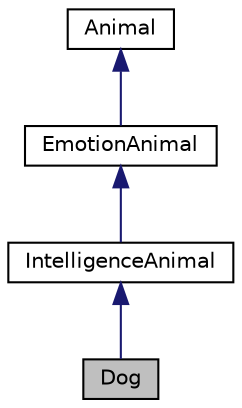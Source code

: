 digraph "Dog"
{
  edge [fontname="Helvetica",fontsize="10",labelfontname="Helvetica",labelfontsize="10"];
  node [fontname="Helvetica",fontsize="10",shape=record];
  Node4 [label="Dog",height=0.2,width=0.4,color="black", fillcolor="grey75", style="filled", fontcolor="black"];
  Node5 -> Node4 [dir="back",color="midnightblue",fontsize="10",style="solid",fontname="Helvetica"];
  Node5 [label="IntelligenceAnimal",height=0.2,width=0.4,color="black", fillcolor="white", style="filled",URL="$class_intelligence_animal.html"];
  Node6 -> Node5 [dir="back",color="midnightblue",fontsize="10",style="solid",fontname="Helvetica"];
  Node6 [label="EmotionAnimal",height=0.2,width=0.4,color="black", fillcolor="white", style="filled",URL="$class_emotion_animal.html"];
  Node7 -> Node6 [dir="back",color="midnightblue",fontsize="10",style="solid",fontname="Helvetica"];
  Node7 [label="Animal",height=0.2,width=0.4,color="black", fillcolor="white", style="filled",URL="$class_animal.html"];
}
